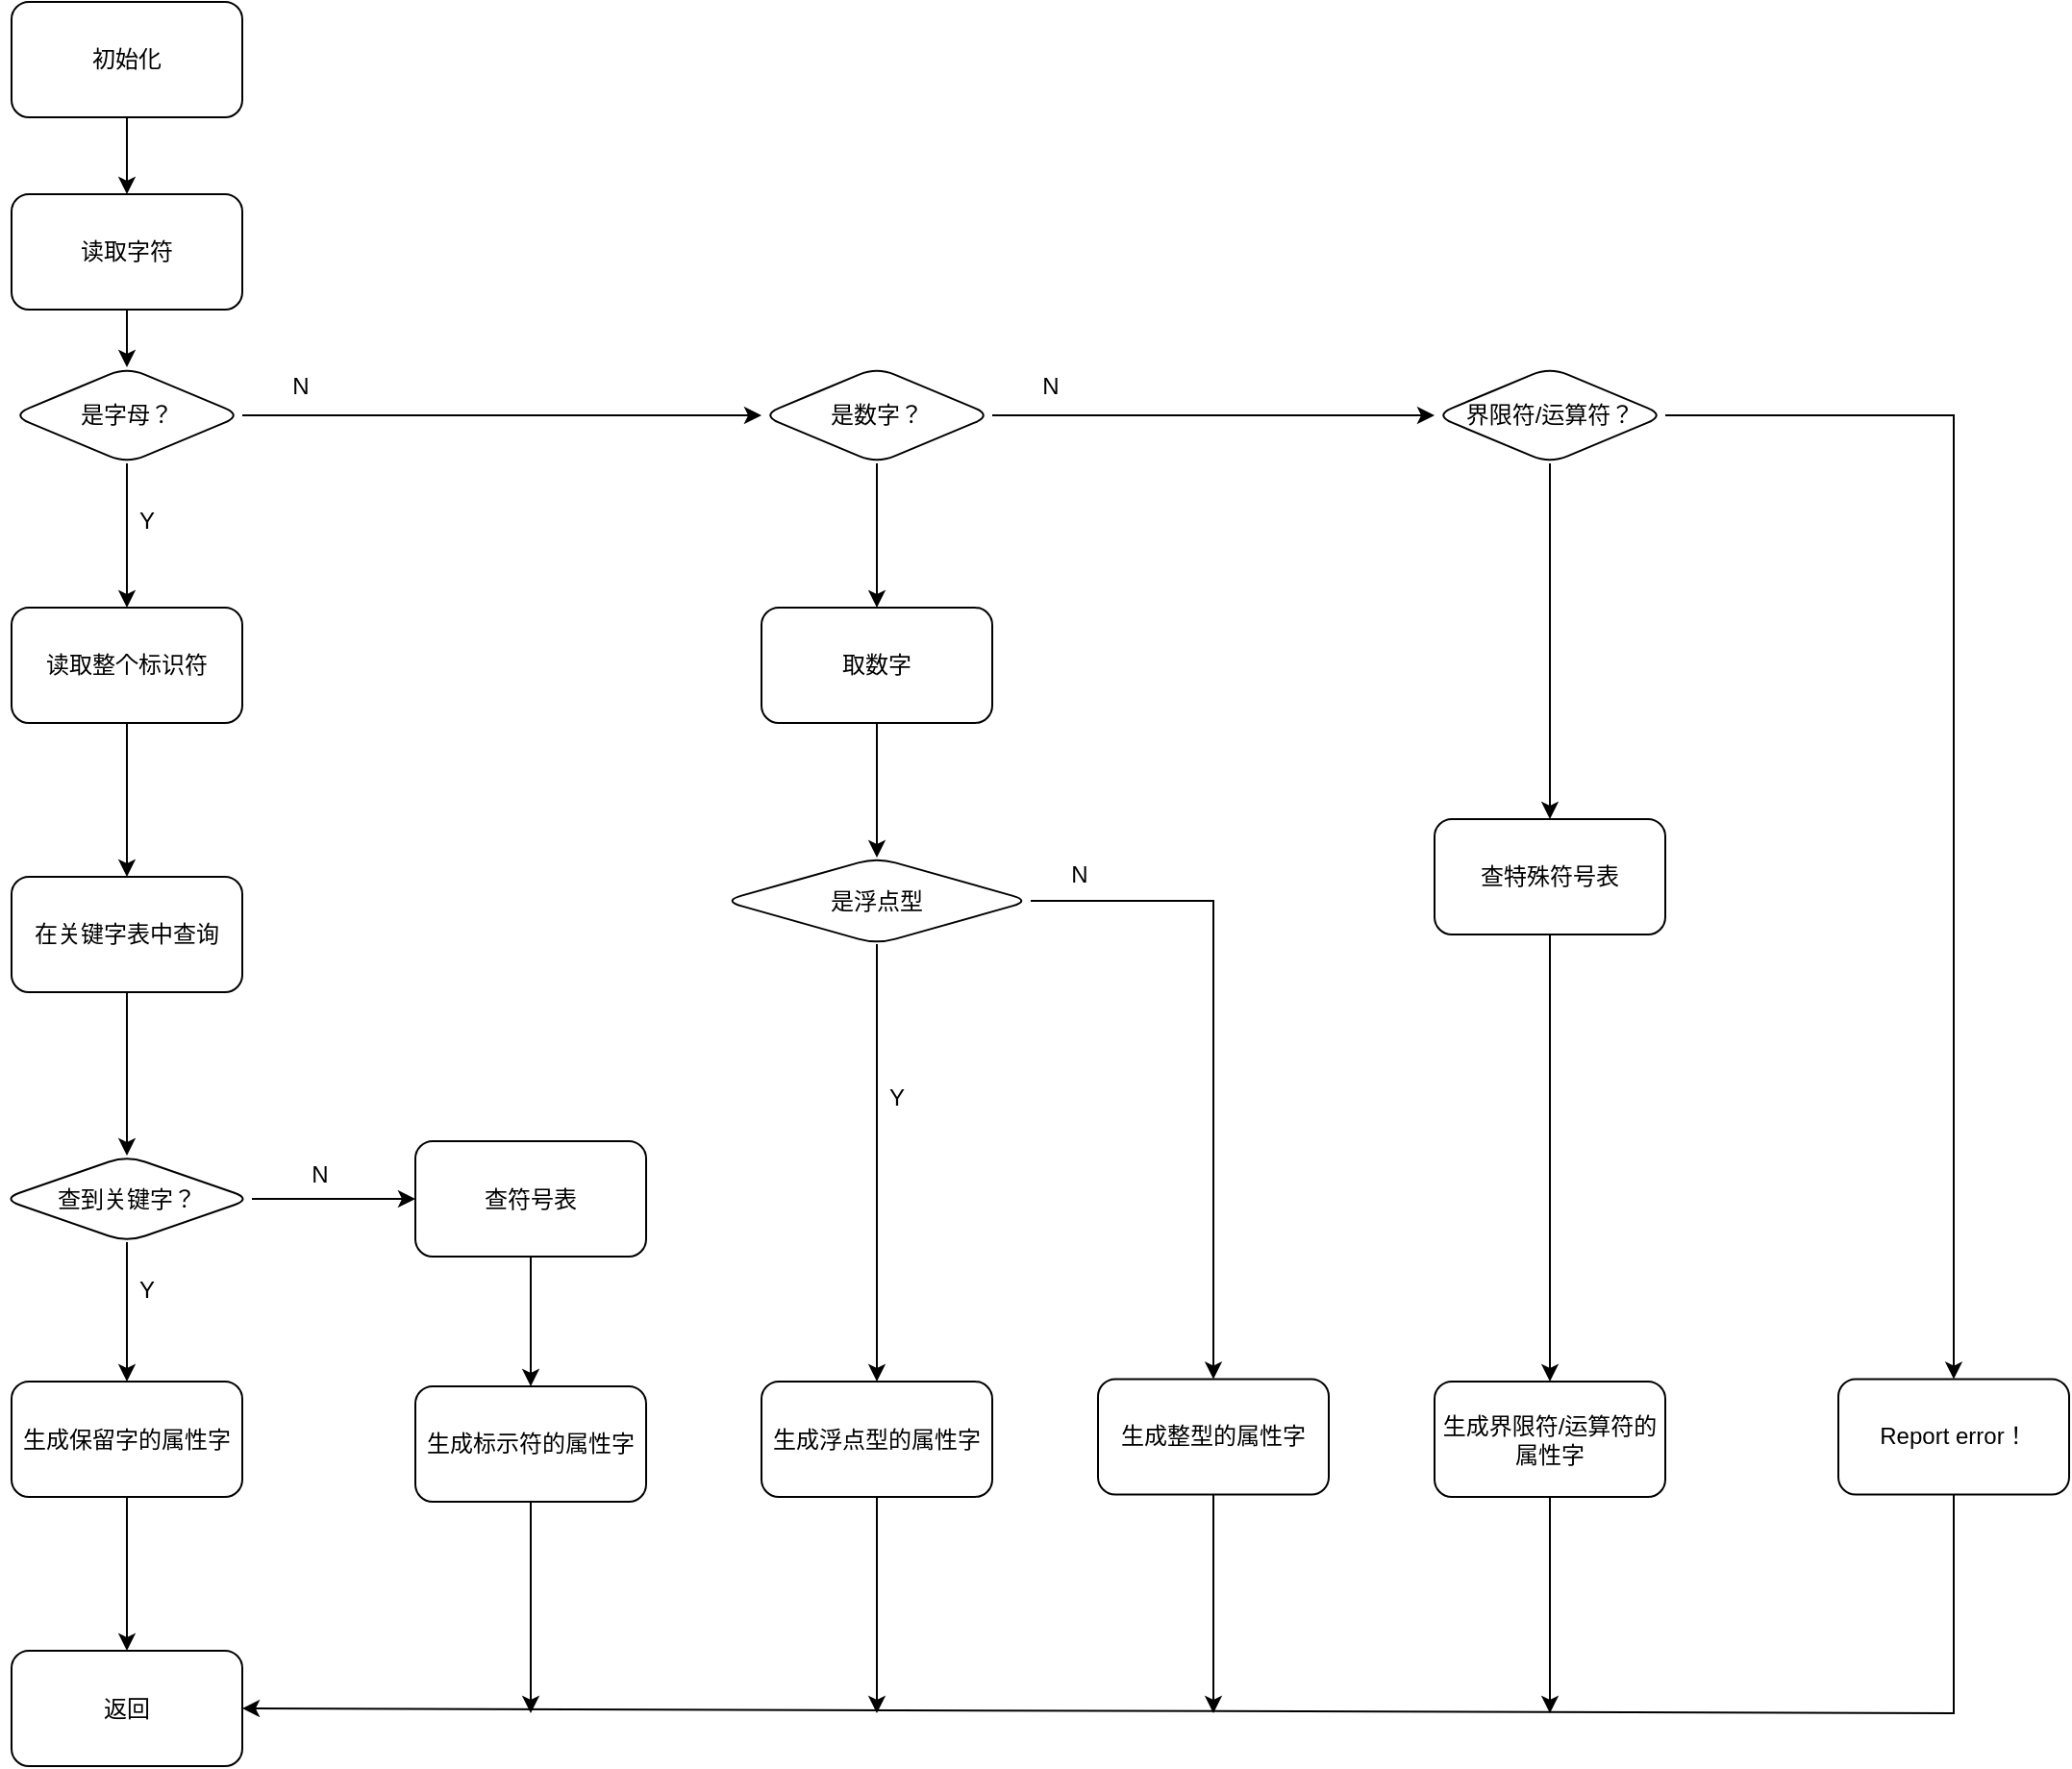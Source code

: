 <mxfile version="17.2.4" type="github">
  <diagram id="IpyGvSGzAeS8JskoHePh" name="Page-1">
    <mxGraphModel dx="1422" dy="786" grid="1" gridSize="10" guides="1" tooltips="1" connect="1" arrows="1" fold="1" page="1" pageScale="1" pageWidth="1169" pageHeight="1654" math="0" shadow="0">
      <root>
        <mxCell id="0" />
        <mxCell id="1" parent="0" />
        <mxCell id="zO8mmi56ZABiZjku-4o--4" value="" style="edgeStyle=orthogonalEdgeStyle;rounded=0;orthogonalLoop=1;jettySize=auto;html=1;" edge="1" parent="1" source="zO8mmi56ZABiZjku-4o--1" target="zO8mmi56ZABiZjku-4o--3">
          <mxGeometry relative="1" as="geometry" />
        </mxCell>
        <mxCell id="zO8mmi56ZABiZjku-4o--1" value="初始化" style="rounded=1;whiteSpace=wrap;html=1;" vertex="1" parent="1">
          <mxGeometry x="40" y="170" width="120" height="60" as="geometry" />
        </mxCell>
        <mxCell id="zO8mmi56ZABiZjku-4o--8" value="" style="edgeStyle=orthogonalEdgeStyle;rounded=0;orthogonalLoop=1;jettySize=auto;html=1;" edge="1" parent="1" source="zO8mmi56ZABiZjku-4o--3" target="zO8mmi56ZABiZjku-4o--7">
          <mxGeometry relative="1" as="geometry" />
        </mxCell>
        <mxCell id="zO8mmi56ZABiZjku-4o--3" value="读取字符" style="rounded=1;whiteSpace=wrap;html=1;" vertex="1" parent="1">
          <mxGeometry x="40" y="270" width="120" height="60" as="geometry" />
        </mxCell>
        <mxCell id="zO8mmi56ZABiZjku-4o--10" value="" style="edgeStyle=orthogonalEdgeStyle;rounded=0;orthogonalLoop=1;jettySize=auto;html=1;" edge="1" parent="1" source="zO8mmi56ZABiZjku-4o--7" target="zO8mmi56ZABiZjku-4o--9">
          <mxGeometry relative="1" as="geometry" />
        </mxCell>
        <mxCell id="zO8mmi56ZABiZjku-4o--14" value="" style="edgeStyle=orthogonalEdgeStyle;rounded=0;orthogonalLoop=1;jettySize=auto;html=1;" edge="1" parent="1" source="zO8mmi56ZABiZjku-4o--7" target="zO8mmi56ZABiZjku-4o--13">
          <mxGeometry relative="1" as="geometry" />
        </mxCell>
        <mxCell id="zO8mmi56ZABiZjku-4o--7" value="是字母？" style="rhombus;whiteSpace=wrap;html=1;rounded=1;" vertex="1" parent="1">
          <mxGeometry x="40" y="360" width="120" height="50" as="geometry" />
        </mxCell>
        <mxCell id="zO8mmi56ZABiZjku-4o--12" value="" style="edgeStyle=orthogonalEdgeStyle;rounded=0;orthogonalLoop=1;jettySize=auto;html=1;" edge="1" parent="1" source="zO8mmi56ZABiZjku-4o--9" target="zO8mmi56ZABiZjku-4o--11">
          <mxGeometry relative="1" as="geometry" />
        </mxCell>
        <mxCell id="zO8mmi56ZABiZjku-4o--34" value="" style="edgeStyle=orthogonalEdgeStyle;rounded=0;orthogonalLoop=1;jettySize=auto;html=1;" edge="1" parent="1" source="zO8mmi56ZABiZjku-4o--9" target="zO8mmi56ZABiZjku-4o--33">
          <mxGeometry relative="1" as="geometry" />
        </mxCell>
        <mxCell id="zO8mmi56ZABiZjku-4o--9" value="是数字？" style="rhombus;whiteSpace=wrap;html=1;rounded=1;" vertex="1" parent="1">
          <mxGeometry x="430" y="360" width="120" height="50" as="geometry" />
        </mxCell>
        <mxCell id="zO8mmi56ZABiZjku-4o--50" value="" style="edgeStyle=orthogonalEdgeStyle;rounded=0;orthogonalLoop=1;jettySize=auto;html=1;" edge="1" parent="1" source="zO8mmi56ZABiZjku-4o--11" target="zO8mmi56ZABiZjku-4o--49">
          <mxGeometry relative="1" as="geometry" />
        </mxCell>
        <mxCell id="zO8mmi56ZABiZjku-4o--53" value="" style="edgeStyle=orthogonalEdgeStyle;rounded=0;orthogonalLoop=1;jettySize=auto;html=1;" edge="1" parent="1" source="zO8mmi56ZABiZjku-4o--11" target="zO8mmi56ZABiZjku-4o--52">
          <mxGeometry relative="1" as="geometry" />
        </mxCell>
        <mxCell id="zO8mmi56ZABiZjku-4o--11" value="界限符/运算符？" style="rhombus;whiteSpace=wrap;html=1;rounded=1;" vertex="1" parent="1">
          <mxGeometry x="780" y="360" width="120" height="50" as="geometry" />
        </mxCell>
        <mxCell id="zO8mmi56ZABiZjku-4o--16" value="" style="edgeStyle=orthogonalEdgeStyle;rounded=0;orthogonalLoop=1;jettySize=auto;html=1;" edge="1" parent="1" source="zO8mmi56ZABiZjku-4o--13" target="zO8mmi56ZABiZjku-4o--15">
          <mxGeometry relative="1" as="geometry" />
        </mxCell>
        <mxCell id="zO8mmi56ZABiZjku-4o--13" value="读取整个标识符" style="whiteSpace=wrap;html=1;rounded=1;" vertex="1" parent="1">
          <mxGeometry x="40" y="485" width="120" height="60" as="geometry" />
        </mxCell>
        <mxCell id="zO8mmi56ZABiZjku-4o--20" value="" style="edgeStyle=orthogonalEdgeStyle;rounded=0;orthogonalLoop=1;jettySize=auto;html=1;" edge="1" parent="1" source="zO8mmi56ZABiZjku-4o--15" target="zO8mmi56ZABiZjku-4o--19">
          <mxGeometry relative="1" as="geometry" />
        </mxCell>
        <mxCell id="zO8mmi56ZABiZjku-4o--15" value="在关键字表中查询" style="whiteSpace=wrap;html=1;rounded=1;" vertex="1" parent="1">
          <mxGeometry x="40" y="625" width="120" height="60" as="geometry" />
        </mxCell>
        <mxCell id="zO8mmi56ZABiZjku-4o--22" value="" style="edgeStyle=orthogonalEdgeStyle;rounded=0;orthogonalLoop=1;jettySize=auto;html=1;" edge="1" parent="1" source="zO8mmi56ZABiZjku-4o--19" target="zO8mmi56ZABiZjku-4o--21">
          <mxGeometry relative="1" as="geometry" />
        </mxCell>
        <mxCell id="zO8mmi56ZABiZjku-4o--25" value="" style="edgeStyle=orthogonalEdgeStyle;rounded=0;orthogonalLoop=1;jettySize=auto;html=1;" edge="1" parent="1" source="zO8mmi56ZABiZjku-4o--19" target="zO8mmi56ZABiZjku-4o--24">
          <mxGeometry relative="1" as="geometry" />
        </mxCell>
        <mxCell id="zO8mmi56ZABiZjku-4o--19" value="查到关键字？" style="rhombus;whiteSpace=wrap;html=1;rounded=1;" vertex="1" parent="1">
          <mxGeometry x="35" y="770" width="130" height="45" as="geometry" />
        </mxCell>
        <mxCell id="zO8mmi56ZABiZjku-4o--27" value="" style="edgeStyle=orthogonalEdgeStyle;rounded=0;orthogonalLoop=1;jettySize=auto;html=1;" edge="1" parent="1" source="zO8mmi56ZABiZjku-4o--21" target="zO8mmi56ZABiZjku-4o--26">
          <mxGeometry relative="1" as="geometry" />
        </mxCell>
        <mxCell id="zO8mmi56ZABiZjku-4o--21" value="查符号表" style="whiteSpace=wrap;html=1;rounded=1;" vertex="1" parent="1">
          <mxGeometry x="250" y="762.5" width="120" height="60" as="geometry" />
        </mxCell>
        <mxCell id="zO8mmi56ZABiZjku-4o--55" value="" style="edgeStyle=orthogonalEdgeStyle;rounded=0;orthogonalLoop=1;jettySize=auto;html=1;" edge="1" parent="1" source="zO8mmi56ZABiZjku-4o--24" target="zO8mmi56ZABiZjku-4o--54">
          <mxGeometry relative="1" as="geometry" />
        </mxCell>
        <mxCell id="zO8mmi56ZABiZjku-4o--24" value="生成保留字的属性字" style="whiteSpace=wrap;html=1;rounded=1;" vertex="1" parent="1">
          <mxGeometry x="40" y="887.5" width="120" height="60" as="geometry" />
        </mxCell>
        <mxCell id="zO8mmi56ZABiZjku-4o--58" style="edgeStyle=orthogonalEdgeStyle;rounded=0;orthogonalLoop=1;jettySize=auto;html=1;exitX=0.5;exitY=1;exitDx=0;exitDy=0;" edge="1" parent="1" source="zO8mmi56ZABiZjku-4o--26">
          <mxGeometry relative="1" as="geometry">
            <mxPoint x="310" y="1060" as="targetPoint" />
          </mxGeometry>
        </mxCell>
        <mxCell id="zO8mmi56ZABiZjku-4o--26" value="生成标示符的属性字" style="whiteSpace=wrap;html=1;rounded=1;" vertex="1" parent="1">
          <mxGeometry x="250" y="890" width="120" height="60" as="geometry" />
        </mxCell>
        <mxCell id="zO8mmi56ZABiZjku-4o--28" value="N" style="text;html=1;align=center;verticalAlign=middle;resizable=0;points=[];autosize=1;strokeColor=none;fillColor=none;" vertex="1" parent="1">
          <mxGeometry x="190" y="770" width="20" height="20" as="geometry" />
        </mxCell>
        <mxCell id="zO8mmi56ZABiZjku-4o--29" value="Y" style="text;html=1;align=center;verticalAlign=middle;resizable=0;points=[];autosize=1;strokeColor=none;fillColor=none;" vertex="1" parent="1">
          <mxGeometry x="100" y="830" width="20" height="20" as="geometry" />
        </mxCell>
        <mxCell id="zO8mmi56ZABiZjku-4o--30" value="Y" style="text;html=1;align=center;verticalAlign=middle;resizable=0;points=[];autosize=1;strokeColor=none;fillColor=none;" vertex="1" parent="1">
          <mxGeometry x="100" y="430" width="20" height="20" as="geometry" />
        </mxCell>
        <mxCell id="zO8mmi56ZABiZjku-4o--31" value="N" style="text;html=1;align=center;verticalAlign=middle;resizable=0;points=[];autosize=1;strokeColor=none;fillColor=none;" vertex="1" parent="1">
          <mxGeometry x="180" y="360" width="20" height="20" as="geometry" />
        </mxCell>
        <mxCell id="zO8mmi56ZABiZjku-4o--32" value="N" style="text;html=1;align=center;verticalAlign=middle;resizable=0;points=[];autosize=1;strokeColor=none;fillColor=none;" vertex="1" parent="1">
          <mxGeometry x="570" y="360" width="20" height="20" as="geometry" />
        </mxCell>
        <mxCell id="zO8mmi56ZABiZjku-4o--36" value="" style="edgeStyle=orthogonalEdgeStyle;rounded=0;orthogonalLoop=1;jettySize=auto;html=1;" edge="1" parent="1" source="zO8mmi56ZABiZjku-4o--33" target="zO8mmi56ZABiZjku-4o--35">
          <mxGeometry relative="1" as="geometry" />
        </mxCell>
        <mxCell id="zO8mmi56ZABiZjku-4o--33" value="取数字" style="whiteSpace=wrap;html=1;rounded=1;" vertex="1" parent="1">
          <mxGeometry x="430" y="485" width="120" height="60" as="geometry" />
        </mxCell>
        <mxCell id="zO8mmi56ZABiZjku-4o--38" value="" style="edgeStyle=orthogonalEdgeStyle;rounded=0;orthogonalLoop=1;jettySize=auto;html=1;entryX=0.5;entryY=0;entryDx=0;entryDy=0;" edge="1" parent="1" source="zO8mmi56ZABiZjku-4o--35" target="zO8mmi56ZABiZjku-4o--43">
          <mxGeometry relative="1" as="geometry">
            <mxPoint x="490" y="762.5" as="targetPoint" />
          </mxGeometry>
        </mxCell>
        <mxCell id="zO8mmi56ZABiZjku-4o--35" value="是浮点型" style="rhombus;whiteSpace=wrap;html=1;rounded=1;" vertex="1" parent="1">
          <mxGeometry x="410" y="615" width="160" height="45" as="geometry" />
        </mxCell>
        <mxCell id="zO8mmi56ZABiZjku-4o--42" value="" style="edgeStyle=orthogonalEdgeStyle;rounded=0;orthogonalLoop=1;jettySize=auto;html=1;exitX=1;exitY=0.5;exitDx=0;exitDy=0;" edge="1" parent="1" source="zO8mmi56ZABiZjku-4o--35" target="zO8mmi56ZABiZjku-4o--41">
          <mxGeometry relative="1" as="geometry">
            <mxPoint x="690" y="667.5" as="sourcePoint" />
          </mxGeometry>
        </mxCell>
        <mxCell id="zO8mmi56ZABiZjku-4o--60" style="edgeStyle=orthogonalEdgeStyle;rounded=0;orthogonalLoop=1;jettySize=auto;html=1;exitX=0.5;exitY=1;exitDx=0;exitDy=0;" edge="1" parent="1" source="zO8mmi56ZABiZjku-4o--41">
          <mxGeometry relative="1" as="geometry">
            <mxPoint x="665" y="1060" as="targetPoint" />
          </mxGeometry>
        </mxCell>
        <mxCell id="zO8mmi56ZABiZjku-4o--41" value="生成整型的属性字" style="whiteSpace=wrap;html=1;rounded=1;" vertex="1" parent="1">
          <mxGeometry x="605" y="886.25" width="120" height="60" as="geometry" />
        </mxCell>
        <mxCell id="zO8mmi56ZABiZjku-4o--59" style="edgeStyle=orthogonalEdgeStyle;rounded=0;orthogonalLoop=1;jettySize=auto;html=1;exitX=0.5;exitY=1;exitDx=0;exitDy=0;" edge="1" parent="1" source="zO8mmi56ZABiZjku-4o--43">
          <mxGeometry relative="1" as="geometry">
            <mxPoint x="490" y="1060" as="targetPoint" />
          </mxGeometry>
        </mxCell>
        <mxCell id="zO8mmi56ZABiZjku-4o--43" value="生成浮点型的属性字" style="whiteSpace=wrap;html=1;rounded=1;" vertex="1" parent="1">
          <mxGeometry x="430" y="887.5" width="120" height="60" as="geometry" />
        </mxCell>
        <mxCell id="zO8mmi56ZABiZjku-4o--45" value="N" style="text;html=1;align=center;verticalAlign=middle;resizable=0;points=[];autosize=1;strokeColor=none;fillColor=none;" vertex="1" parent="1">
          <mxGeometry x="585" y="613.75" width="20" height="20" as="geometry" />
        </mxCell>
        <mxCell id="zO8mmi56ZABiZjku-4o--46" value="Y" style="text;html=1;align=center;verticalAlign=middle;resizable=0;points=[];autosize=1;strokeColor=none;fillColor=none;" vertex="1" parent="1">
          <mxGeometry x="490" y="730" width="20" height="20" as="geometry" />
        </mxCell>
        <mxCell id="zO8mmi56ZABiZjku-4o--61" style="edgeStyle=orthogonalEdgeStyle;rounded=0;orthogonalLoop=1;jettySize=auto;html=1;exitX=0.5;exitY=1;exitDx=0;exitDy=0;" edge="1" parent="1" source="zO8mmi56ZABiZjku-4o--47">
          <mxGeometry relative="1" as="geometry">
            <mxPoint x="840" y="1060" as="targetPoint" />
          </mxGeometry>
        </mxCell>
        <mxCell id="zO8mmi56ZABiZjku-4o--47" value="生成界限符/运算符的属性字" style="whiteSpace=wrap;html=1;rounded=1;" vertex="1" parent="1">
          <mxGeometry x="780" y="887.5" width="120" height="60" as="geometry" />
        </mxCell>
        <mxCell id="zO8mmi56ZABiZjku-4o--51" style="edgeStyle=orthogonalEdgeStyle;rounded=0;orthogonalLoop=1;jettySize=auto;html=1;exitX=0.5;exitY=1;exitDx=0;exitDy=0;" edge="1" parent="1" source="zO8mmi56ZABiZjku-4o--49" target="zO8mmi56ZABiZjku-4o--47">
          <mxGeometry relative="1" as="geometry" />
        </mxCell>
        <mxCell id="zO8mmi56ZABiZjku-4o--49" value="查特殊符号表" style="whiteSpace=wrap;html=1;rounded=1;" vertex="1" parent="1">
          <mxGeometry x="780" y="595" width="120" height="60" as="geometry" />
        </mxCell>
        <mxCell id="zO8mmi56ZABiZjku-4o--52" value="Report error！" style="whiteSpace=wrap;html=1;rounded=1;" vertex="1" parent="1">
          <mxGeometry x="990" y="886.25" width="120" height="60" as="geometry" />
        </mxCell>
        <mxCell id="zO8mmi56ZABiZjku-4o--54" value="返回" style="whiteSpace=wrap;html=1;rounded=1;" vertex="1" parent="1">
          <mxGeometry x="40" y="1027.5" width="120" height="60" as="geometry" />
        </mxCell>
        <mxCell id="zO8mmi56ZABiZjku-4o--57" value="" style="endArrow=classic;html=1;rounded=0;entryX=1;entryY=0.5;entryDx=0;entryDy=0;exitX=0.5;exitY=1;exitDx=0;exitDy=0;" edge="1" parent="1" source="zO8mmi56ZABiZjku-4o--52" target="zO8mmi56ZABiZjku-4o--54">
          <mxGeometry width="50" height="50" relative="1" as="geometry">
            <mxPoint x="1050" y="1050" as="sourcePoint" />
            <mxPoint x="610" y="850" as="targetPoint" />
            <Array as="points">
              <mxPoint x="1050" y="1060" />
            </Array>
          </mxGeometry>
        </mxCell>
      </root>
    </mxGraphModel>
  </diagram>
</mxfile>
